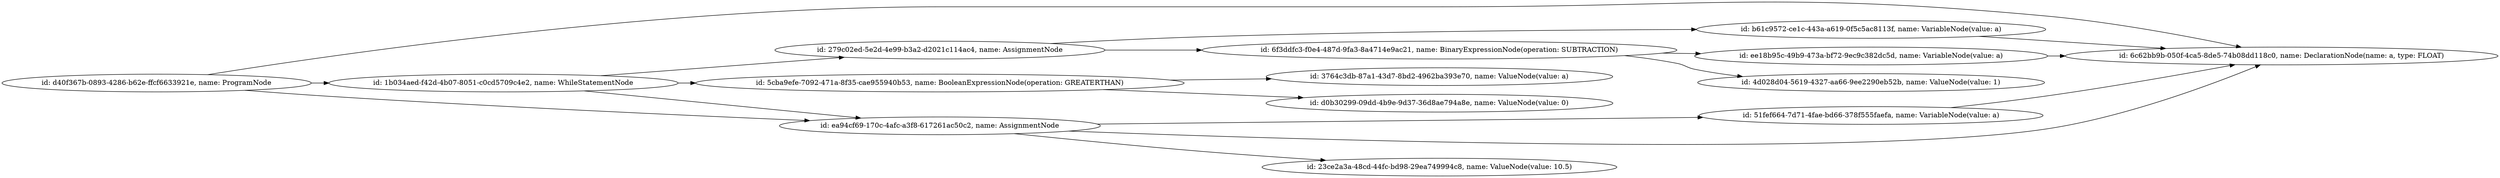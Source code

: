 digraph g {
	rankdir=LR
		"id: 51fef664-7d71-4fae-bd66-378f555faefa, name: VariableNode(value: a)" -> "id: 6c62bb9b-050f-4ca5-8de5-74b08dd118c0, name: DeclarationNode(name: a, type: FLOAT)"
		"id: 1b034aed-f42d-4b07-8051-c0cd5709c4e2, name: WhileStatementNode" -> "id: 279c02ed-5e2d-4e99-b3a2-d2021c114ac4, name: AssignmentNode"
		"id: 1b034aed-f42d-4b07-8051-c0cd5709c4e2, name: WhileStatementNode" -> "id: 5cba9efe-7092-471a-8f35-cae955940b53, name: BooleanExpressionNode(operation: GREATERTHAN)"
		"id: 1b034aed-f42d-4b07-8051-c0cd5709c4e2, name: WhileStatementNode" -> "id: ea94cf69-170c-4afc-a3f8-617261ac50c2, name: AssignmentNode"
		"id: b61c9572-ce1c-443a-a619-0f5c5ac8113f, name: VariableNode(value: a)" -> "id: 6c62bb9b-050f-4ca5-8de5-74b08dd118c0, name: DeclarationNode(name: a, type: FLOAT)"
		"id: d40f367b-0893-4286-b62e-ffcf6633921e, name: ProgramNode" -> "id: 1b034aed-f42d-4b07-8051-c0cd5709c4e2, name: WhileStatementNode"
		"id: d40f367b-0893-4286-b62e-ffcf6633921e, name: ProgramNode" -> "id: 6c62bb9b-050f-4ca5-8de5-74b08dd118c0, name: DeclarationNode(name: a, type: FLOAT)"
		"id: d40f367b-0893-4286-b62e-ffcf6633921e, name: ProgramNode" -> "id: ea94cf69-170c-4afc-a3f8-617261ac50c2, name: AssignmentNode"
		"id: 6f3ddfc3-f0e4-487d-9fa3-8a4714e9ac21, name: BinaryExpressionNode(operation: SUBTRACTION)" -> "id: ee18b95c-49b9-473a-bf72-9ec9c382dc5d, name: VariableNode(value: a)"
		"id: 6f3ddfc3-f0e4-487d-9fa3-8a4714e9ac21, name: BinaryExpressionNode(operation: SUBTRACTION)" -> "id: 4d028d04-5619-4327-aa66-9ee2290eb52b, name: ValueNode(value: 1)"
		"id: ee18b95c-49b9-473a-bf72-9ec9c382dc5d, name: VariableNode(value: a)" -> "id: 6c62bb9b-050f-4ca5-8de5-74b08dd118c0, name: DeclarationNode(name: a, type: FLOAT)"
		"id: 279c02ed-5e2d-4e99-b3a2-d2021c114ac4, name: AssignmentNode" -> "id: b61c9572-ce1c-443a-a619-0f5c5ac8113f, name: VariableNode(value: a)"
		"id: 279c02ed-5e2d-4e99-b3a2-d2021c114ac4, name: AssignmentNode" -> "id: 6f3ddfc3-f0e4-487d-9fa3-8a4714e9ac21, name: BinaryExpressionNode(operation: SUBTRACTION)"
		"id: 5cba9efe-7092-471a-8f35-cae955940b53, name: BooleanExpressionNode(operation: GREATERTHAN)" -> "id: 3764c3db-87a1-43d7-8bd2-4962ba393e70, name: ValueNode(value: a)"
		"id: 5cba9efe-7092-471a-8f35-cae955940b53, name: BooleanExpressionNode(operation: GREATERTHAN)" -> "id: d0b30299-09dd-4b9e-9d37-36d8ae794a8e, name: ValueNode(value: 0)"
		"id: ea94cf69-170c-4afc-a3f8-617261ac50c2, name: AssignmentNode" -> "id: 51fef664-7d71-4fae-bd66-378f555faefa, name: VariableNode(value: a)"
		"id: ea94cf69-170c-4afc-a3f8-617261ac50c2, name: AssignmentNode" -> "id: 6c62bb9b-050f-4ca5-8de5-74b08dd118c0, name: DeclarationNode(name: a, type: FLOAT)"
		"id: ea94cf69-170c-4afc-a3f8-617261ac50c2, name: AssignmentNode" -> "id: 23ce2a3a-48cd-44fc-bd98-29ea749994c8, name: ValueNode(value: 10.5)"
}